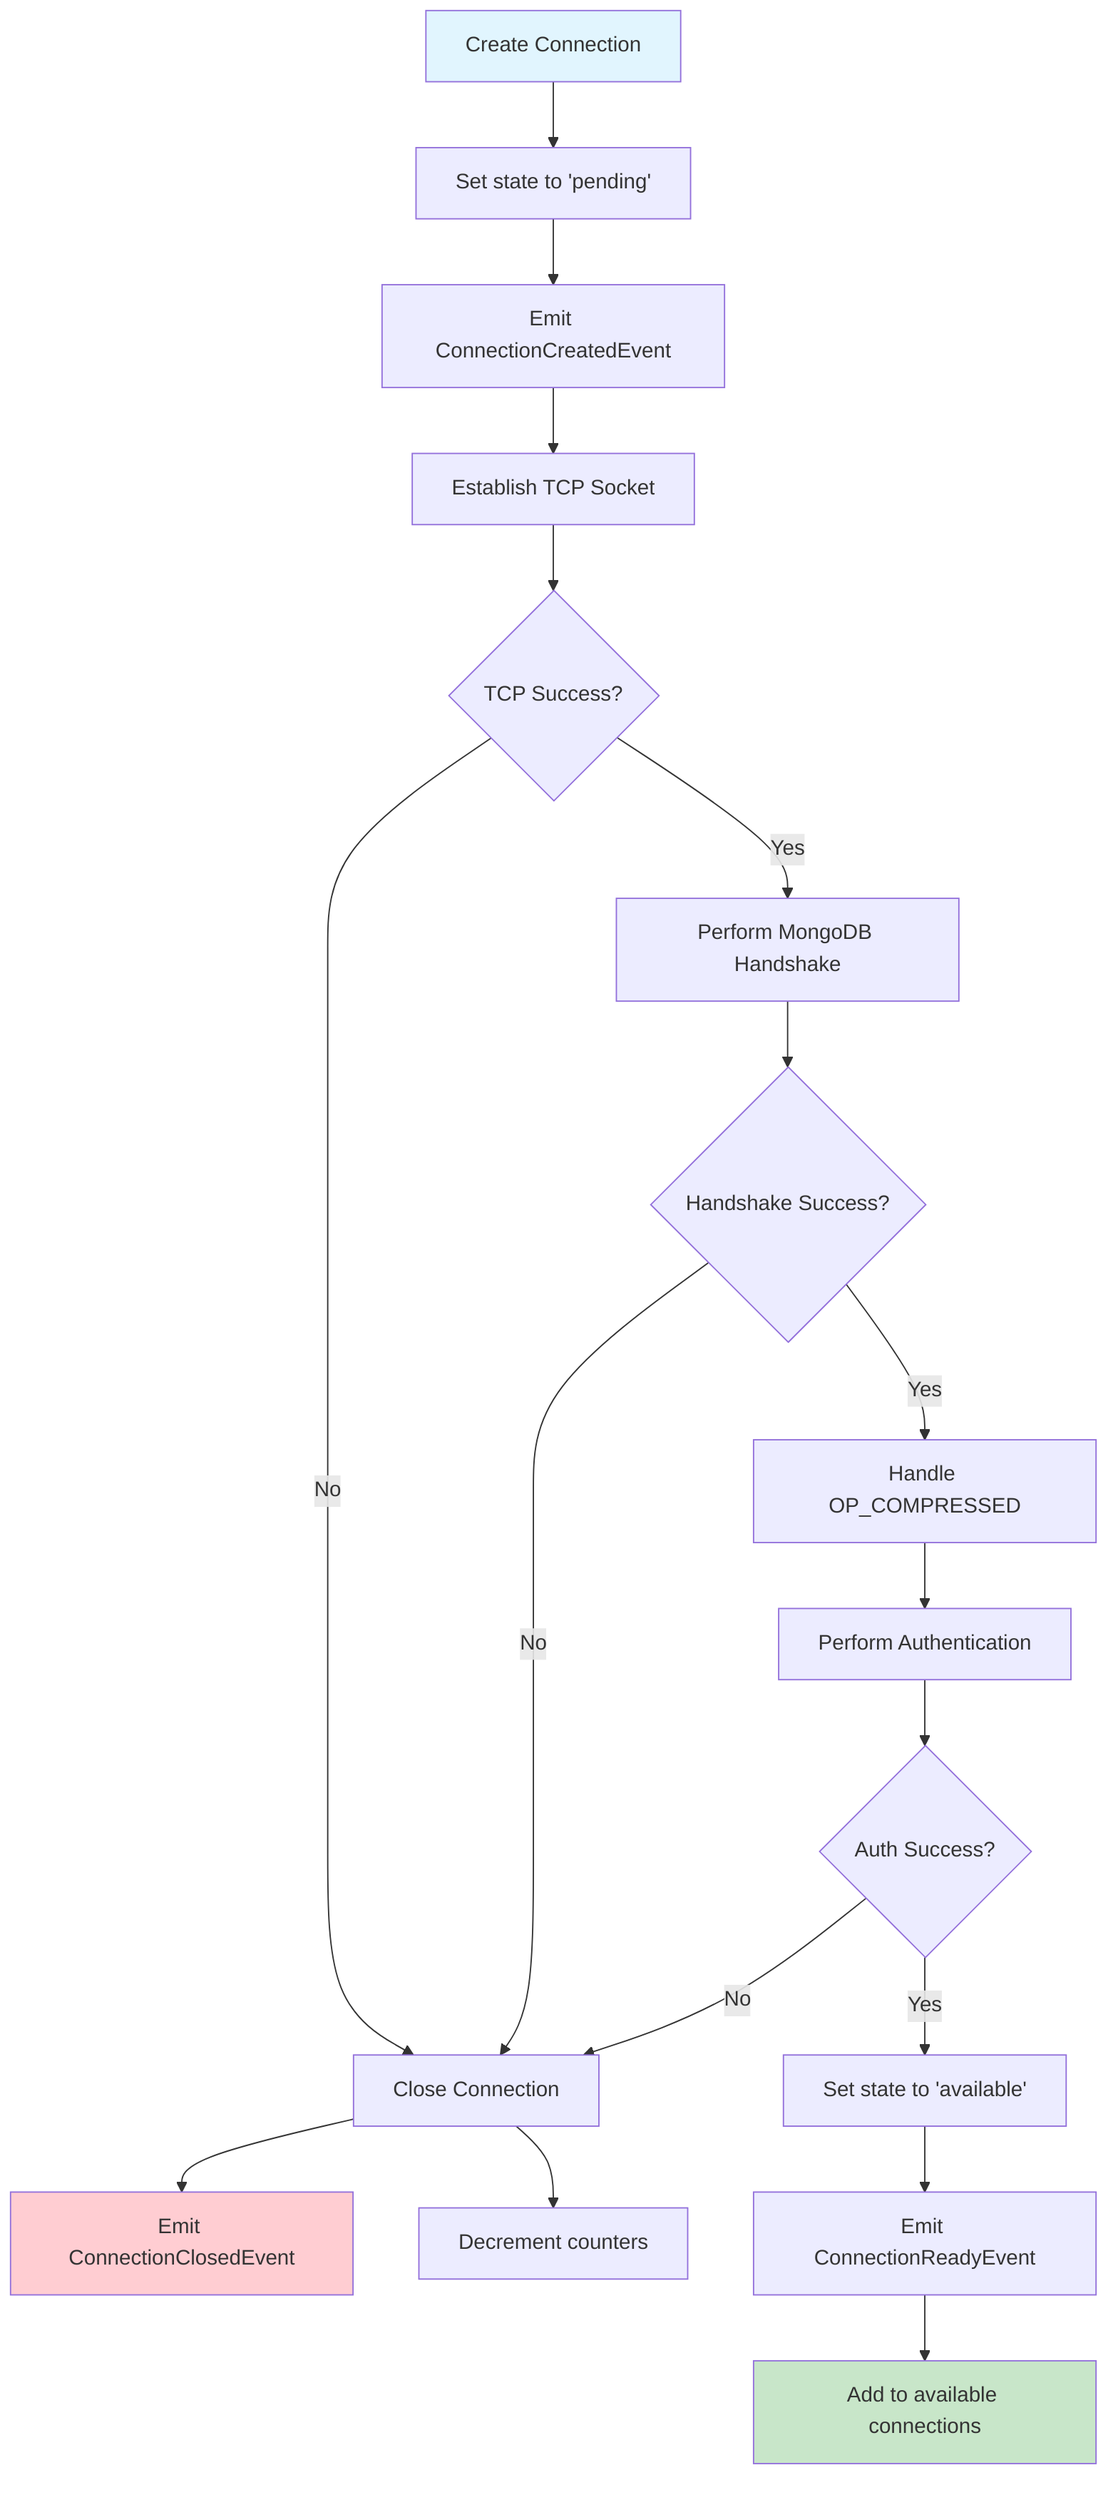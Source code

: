 flowchart TD
    A[Create Connection] --> B[Set state to 'pending']
    B --> C[Emit ConnectionCreatedEvent]
    C --> D[Establish TCP Socket]
    
    D --> E{TCP Success?}
    E -->|No| F[Close Connection]
    E -->|Yes| G[Perform MongoDB Handshake]
    
    G --> H{Handshake Success?}
    H -->|No| F
    H -->|Yes| I[Handle OP_COMPRESSED]
    
    I --> J[Perform Authentication]
    J --> K{Auth Success?}
    K -->|No| F
    K -->|Yes| L[Set state to 'available']
    
    L --> M[Emit ConnectionReadyEvent]
    M --> N[Add to available connections]
    
    F --> O[Emit ConnectionClosedEvent]
    F --> P[Decrement counters]
    
    style A fill:#e1f5fe
    style N fill:#c8e6c9
    style O fill:#ffcdd2